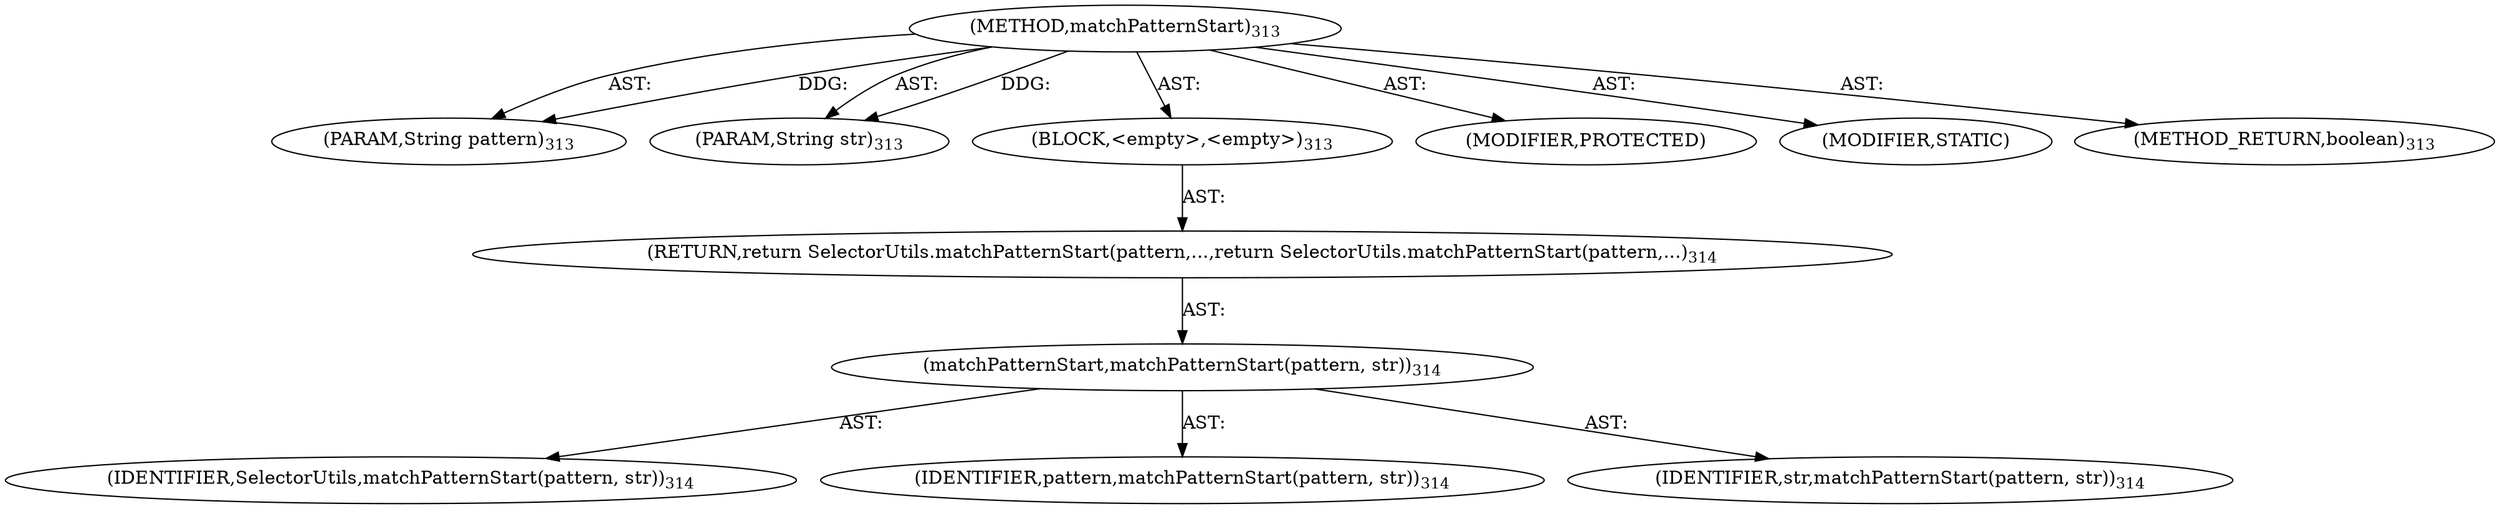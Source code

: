 digraph "matchPatternStart" {  
"111669149697" [label = <(METHOD,matchPatternStart)<SUB>313</SUB>> ]
"115964117019" [label = <(PARAM,String pattern)<SUB>313</SUB>> ]
"115964117020" [label = <(PARAM,String str)<SUB>313</SUB>> ]
"25769803777" [label = <(BLOCK,&lt;empty&gt;,&lt;empty&gt;)<SUB>313</SUB>> ]
"146028888064" [label = <(RETURN,return SelectorUtils.matchPatternStart(pattern,...,return SelectorUtils.matchPatternStart(pattern,...)<SUB>314</SUB>> ]
"30064771092" [label = <(matchPatternStart,matchPatternStart(pattern, str))<SUB>314</SUB>> ]
"68719476807" [label = <(IDENTIFIER,SelectorUtils,matchPatternStart(pattern, str))<SUB>314</SUB>> ]
"68719476808" [label = <(IDENTIFIER,pattern,matchPatternStart(pattern, str))<SUB>314</SUB>> ]
"68719476809" [label = <(IDENTIFIER,str,matchPatternStart(pattern, str))<SUB>314</SUB>> ]
"133143986202" [label = <(MODIFIER,PROTECTED)> ]
"133143986203" [label = <(MODIFIER,STATIC)> ]
"128849018881" [label = <(METHOD_RETURN,boolean)<SUB>313</SUB>> ]
  "111669149697" -> "115964117019"  [ label = "AST: "] 
  "111669149697" -> "115964117020"  [ label = "AST: "] 
  "111669149697" -> "25769803777"  [ label = "AST: "] 
  "111669149697" -> "133143986202"  [ label = "AST: "] 
  "111669149697" -> "133143986203"  [ label = "AST: "] 
  "111669149697" -> "128849018881"  [ label = "AST: "] 
  "25769803777" -> "146028888064"  [ label = "AST: "] 
  "146028888064" -> "30064771092"  [ label = "AST: "] 
  "30064771092" -> "68719476807"  [ label = "AST: "] 
  "30064771092" -> "68719476808"  [ label = "AST: "] 
  "30064771092" -> "68719476809"  [ label = "AST: "] 
  "111669149697" -> "115964117019"  [ label = "DDG: "] 
  "111669149697" -> "115964117020"  [ label = "DDG: "] 
}
